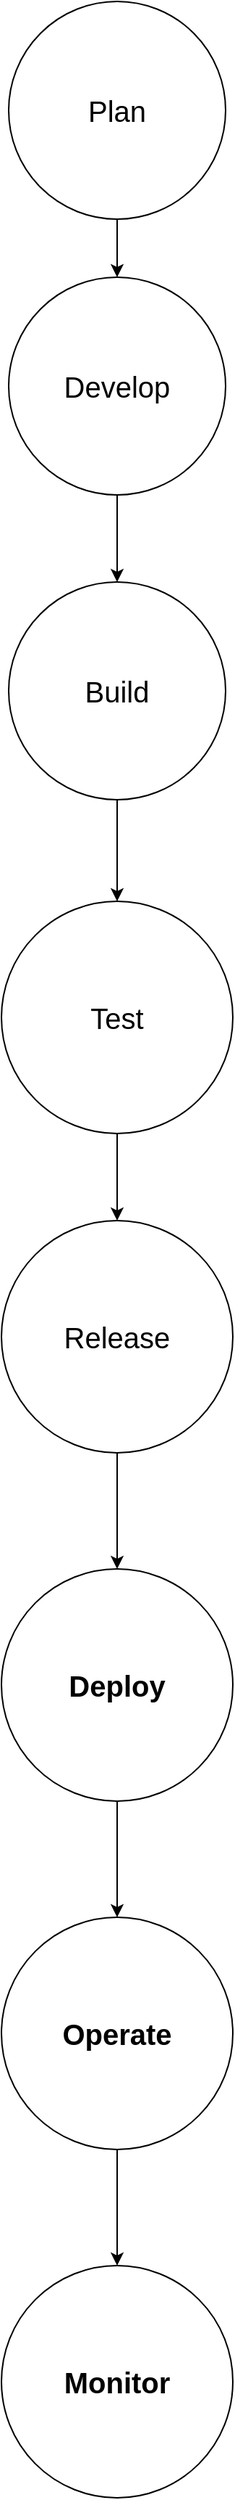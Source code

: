 <mxfile version="28.0.7">
  <diagram name="Page-1" id="3YkB9aixgJG-QnZ_CYMe">
    <mxGraphModel dx="1042" dy="562" grid="1" gridSize="11" guides="1" tooltips="1" connect="1" arrows="1" fold="1" page="1" pageScale="1" pageWidth="827" pageHeight="1169" math="0" shadow="0">
      <root>
        <mxCell id="0" />
        <mxCell id="1" parent="0" />
        <mxCell id="XVe-mjYbfYneN3jnUFL_-8" value="" style="edgeStyle=orthogonalEdgeStyle;rounded=0;orthogonalLoop=1;jettySize=auto;html=1;" edge="1" parent="1" source="XVe-mjYbfYneN3jnUFL_-1" target="XVe-mjYbfYneN3jnUFL_-2">
          <mxGeometry relative="1" as="geometry" />
        </mxCell>
        <mxCell id="XVe-mjYbfYneN3jnUFL_-1" value="&lt;font style=&quot;font-size: 20px;&quot;&gt;Plan&lt;/font&gt;" style="ellipse;whiteSpace=wrap;html=1;aspect=fixed;" vertex="1" parent="1">
          <mxGeometry x="350" y="100" width="150" height="150" as="geometry" />
        </mxCell>
        <mxCell id="XVe-mjYbfYneN3jnUFL_-7" value="" style="edgeStyle=orthogonalEdgeStyle;rounded=0;orthogonalLoop=1;jettySize=auto;html=1;" edge="1" parent="1" source="XVe-mjYbfYneN3jnUFL_-2" target="XVe-mjYbfYneN3jnUFL_-3">
          <mxGeometry relative="1" as="geometry" />
        </mxCell>
        <mxCell id="XVe-mjYbfYneN3jnUFL_-2" value="&lt;font style=&quot;font-size: 20px;&quot;&gt;Develop&lt;/font&gt;" style="ellipse;whiteSpace=wrap;html=1;aspect=fixed;" vertex="1" parent="1">
          <mxGeometry x="350" y="290" width="150" height="150" as="geometry" />
        </mxCell>
        <mxCell id="XVe-mjYbfYneN3jnUFL_-9" value="" style="edgeStyle=orthogonalEdgeStyle;rounded=0;orthogonalLoop=1;jettySize=auto;html=1;" edge="1" parent="1" source="XVe-mjYbfYneN3jnUFL_-3" target="XVe-mjYbfYneN3jnUFL_-4">
          <mxGeometry relative="1" as="geometry" />
        </mxCell>
        <mxCell id="XVe-mjYbfYneN3jnUFL_-3" value="&lt;font style=&quot;font-size: 20px;&quot;&gt;Build&lt;/font&gt;" style="ellipse;whiteSpace=wrap;html=1;aspect=fixed;" vertex="1" parent="1">
          <mxGeometry x="350" y="500" width="150" height="150" as="geometry" />
        </mxCell>
        <mxCell id="XVe-mjYbfYneN3jnUFL_-10" value="" style="edgeStyle=orthogonalEdgeStyle;rounded=0;orthogonalLoop=1;jettySize=auto;html=1;" edge="1" parent="1" source="XVe-mjYbfYneN3jnUFL_-4" target="XVe-mjYbfYneN3jnUFL_-6">
          <mxGeometry relative="1" as="geometry" />
        </mxCell>
        <mxCell id="XVe-mjYbfYneN3jnUFL_-4" value="&lt;font style=&quot;font-size: 20px;&quot;&gt;Test&lt;/font&gt;" style="ellipse;whiteSpace=wrap;html=1;aspect=fixed;" vertex="1" parent="1">
          <mxGeometry x="345" y="720" width="160" height="160" as="geometry" />
        </mxCell>
        <mxCell id="XVe-mjYbfYneN3jnUFL_-12" value="" style="edgeStyle=orthogonalEdgeStyle;rounded=0;orthogonalLoop=1;jettySize=auto;html=1;" edge="1" parent="1" source="XVe-mjYbfYneN3jnUFL_-6" target="XVe-mjYbfYneN3jnUFL_-11">
          <mxGeometry relative="1" as="geometry" />
        </mxCell>
        <mxCell id="XVe-mjYbfYneN3jnUFL_-6" value="&lt;font style=&quot;font-size: 20px;&quot;&gt;Release&lt;/font&gt;" style="ellipse;whiteSpace=wrap;html=1;aspect=fixed;" vertex="1" parent="1">
          <mxGeometry x="345" y="940" width="160" height="160" as="geometry" />
        </mxCell>
        <mxCell id="XVe-mjYbfYneN3jnUFL_-14" value="" style="edgeStyle=orthogonalEdgeStyle;rounded=0;orthogonalLoop=1;jettySize=auto;html=1;" edge="1" parent="1" source="XVe-mjYbfYneN3jnUFL_-11" target="XVe-mjYbfYneN3jnUFL_-13">
          <mxGeometry relative="1" as="geometry" />
        </mxCell>
        <mxCell id="XVe-mjYbfYneN3jnUFL_-11" value="&lt;b&gt;&lt;font style=&quot;font-size: 20px;&quot;&gt;Deploy&lt;/font&gt;&lt;/b&gt;" style="ellipse;whiteSpace=wrap;html=1;aspect=fixed;" vertex="1" parent="1">
          <mxGeometry x="345" y="1180" width="160" height="160" as="geometry" />
        </mxCell>
        <mxCell id="XVe-mjYbfYneN3jnUFL_-16" value="" style="edgeStyle=orthogonalEdgeStyle;rounded=0;orthogonalLoop=1;jettySize=auto;html=1;" edge="1" parent="1" source="XVe-mjYbfYneN3jnUFL_-13" target="XVe-mjYbfYneN3jnUFL_-15">
          <mxGeometry relative="1" as="geometry" />
        </mxCell>
        <mxCell id="XVe-mjYbfYneN3jnUFL_-13" value="&lt;span style=&quot;font-size: 20px;&quot;&gt;&lt;b&gt;Operate&lt;/b&gt;&lt;/span&gt;" style="ellipse;whiteSpace=wrap;html=1;aspect=fixed;" vertex="1" parent="1">
          <mxGeometry x="345" y="1420" width="160" height="160" as="geometry" />
        </mxCell>
        <mxCell id="XVe-mjYbfYneN3jnUFL_-15" value="&lt;font style=&quot;font-size: 20px;&quot;&gt;&lt;b&gt;Monitor&lt;/b&gt;&lt;/font&gt;" style="ellipse;whiteSpace=wrap;html=1;aspect=fixed;" vertex="1" parent="1">
          <mxGeometry x="345" y="1660" width="160" height="160" as="geometry" />
        </mxCell>
      </root>
    </mxGraphModel>
  </diagram>
</mxfile>
